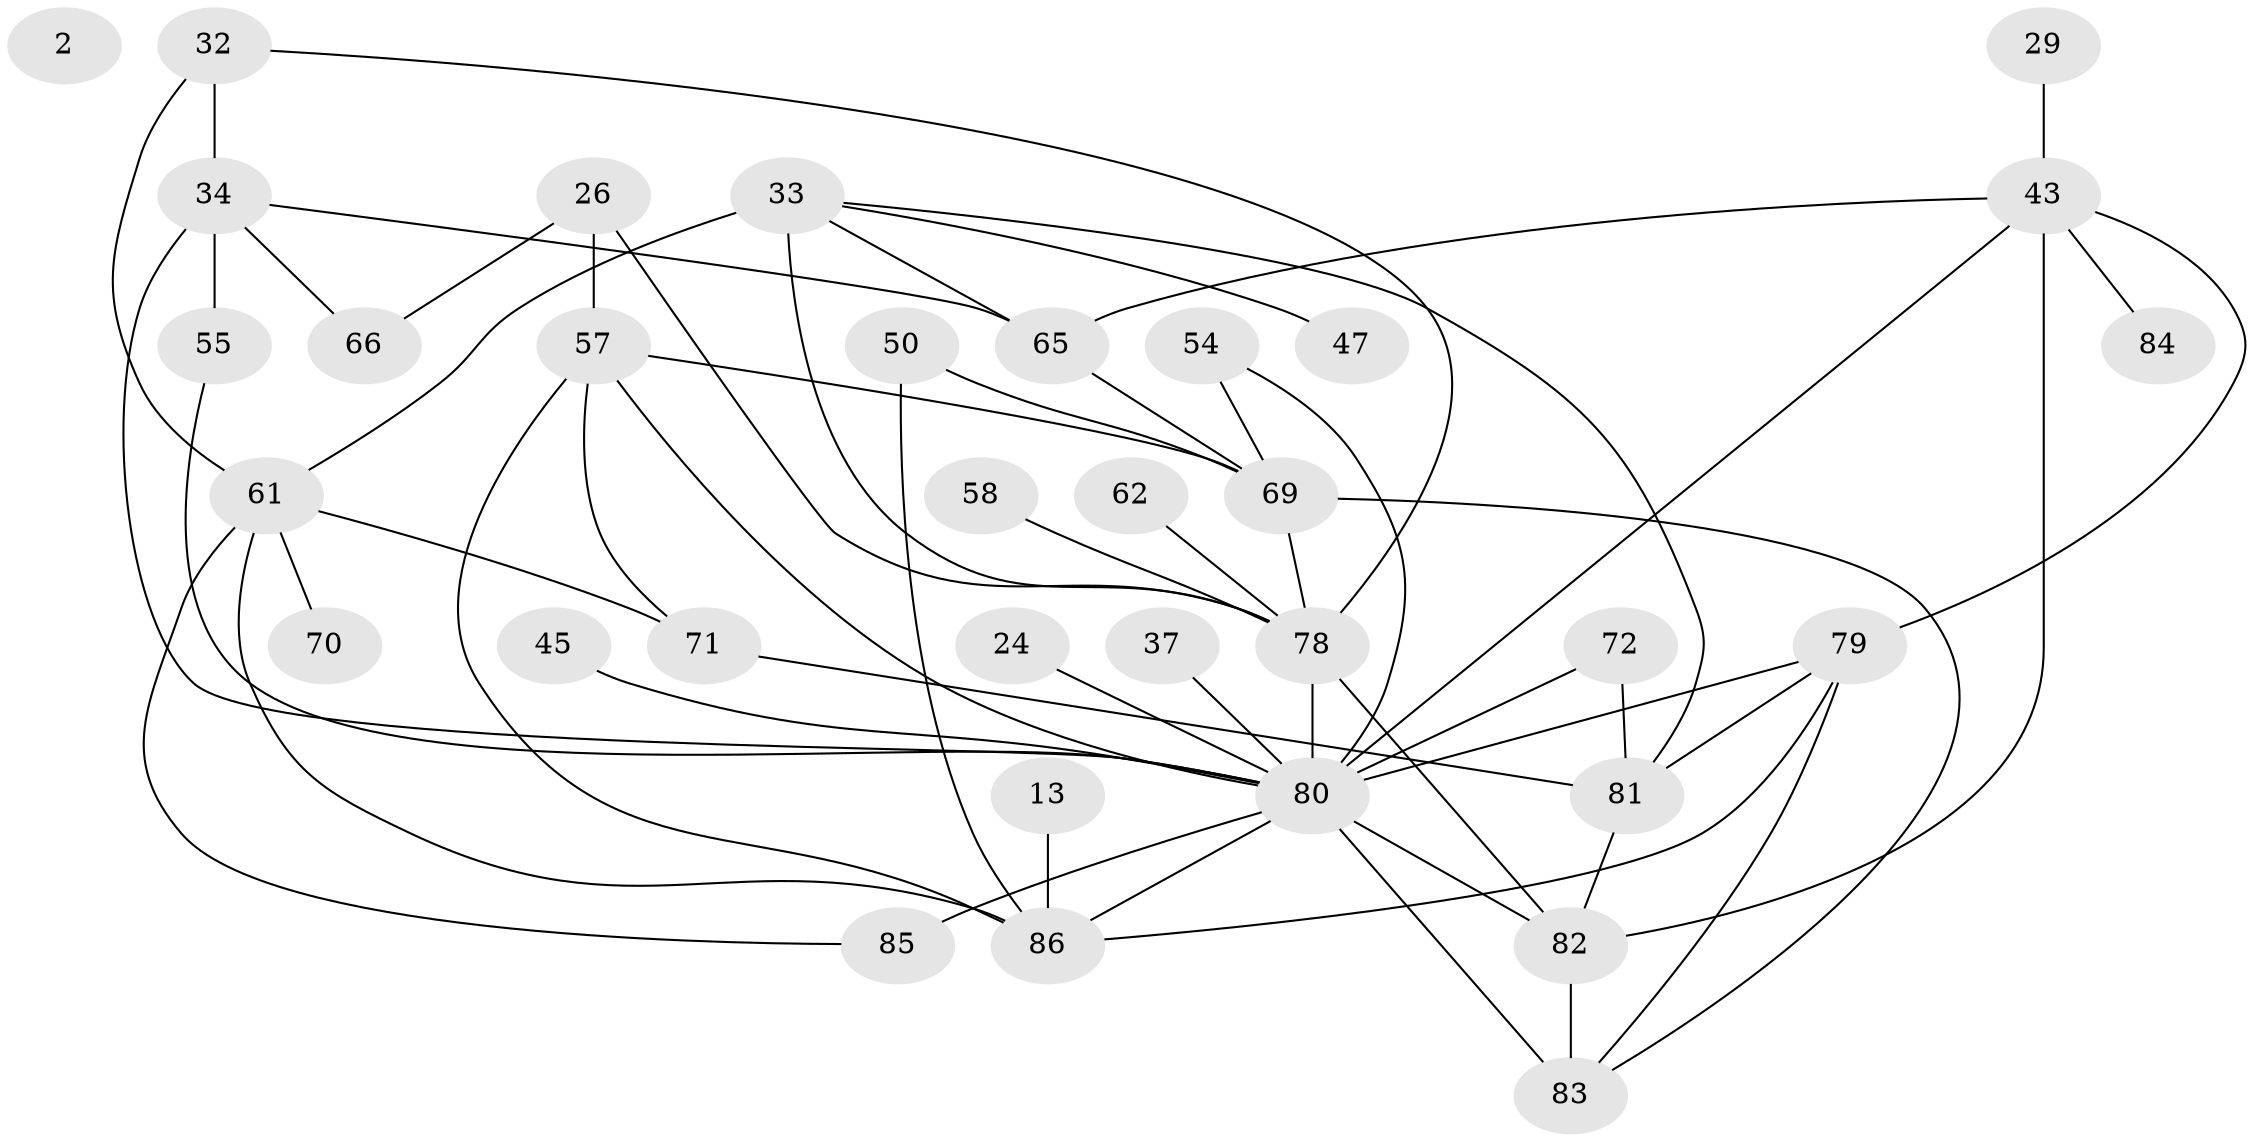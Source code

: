 // original degree distribution, {5: 0.13953488372093023, 0: 0.011627906976744186, 1: 0.1744186046511628, 3: 0.2558139534883721, 2: 0.19767441860465115, 4: 0.13953488372093023, 6: 0.03488372093023256, 7: 0.023255813953488372, 8: 0.011627906976744186, 9: 0.011627906976744186}
// Generated by graph-tools (version 1.1) at 2025/43/03/04/25 21:43:45]
// undirected, 34 vertices, 58 edges
graph export_dot {
graph [start="1"]
  node [color=gray90,style=filled];
  2;
  13;
  24;
  26 [super="+17"];
  29;
  32;
  33 [super="+12"];
  34 [super="+18"];
  37;
  43;
  45;
  47;
  50 [super="+27"];
  54 [super="+21"];
  55;
  57;
  58;
  61 [super="+6+10+42"];
  62;
  65 [super="+1+40"];
  66;
  69 [super="+25"];
  70;
  71 [super="+19+23"];
  72;
  78 [super="+31+53"];
  79 [super="+7+51"];
  80 [super="+56+60+4+15+74+49+67"];
  81 [super="+22"];
  82 [super="+14+76"];
  83 [super="+20+52+77"];
  84;
  85 [super="+64+41+46"];
  86 [super="+39+30+11"];
  13 -- 86;
  24 -- 80;
  26 -- 57 [weight=2];
  26 -- 66;
  26 -- 78;
  29 -- 43;
  32 -- 34;
  32 -- 61;
  32 -- 78;
  33 -- 47;
  33 -- 81;
  33 -- 78 [weight=3];
  33 -- 65;
  33 -- 61 [weight=3];
  34 -- 55 [weight=2];
  34 -- 66;
  34 -- 65;
  34 -- 80;
  37 -- 80;
  43 -- 84;
  43 -- 65;
  43 -- 79;
  43 -- 82 [weight=2];
  43 -- 80;
  45 -- 80;
  50 -- 69;
  50 -- 86;
  54 -- 69;
  54 -- 80;
  55 -- 80;
  57 -- 69 [weight=2];
  57 -- 71;
  57 -- 86 [weight=2];
  57 -- 80;
  58 -- 78;
  61 -- 86 [weight=3];
  61 -- 70;
  61 -- 71;
  61 -- 85;
  62 -- 78;
  65 -- 69;
  69 -- 83;
  69 -- 78;
  71 -- 81;
  72 -- 81;
  72 -- 80;
  78 -- 82;
  78 -- 80 [weight=5];
  79 -- 86 [weight=2];
  79 -- 81 [weight=2];
  79 -- 80 [weight=2];
  79 -- 83 [weight=2];
  80 -- 85 [weight=4];
  80 -- 86;
  80 -- 82;
  80 -- 83 [weight=4];
  81 -- 82;
  82 -- 83 [weight=2];
}
